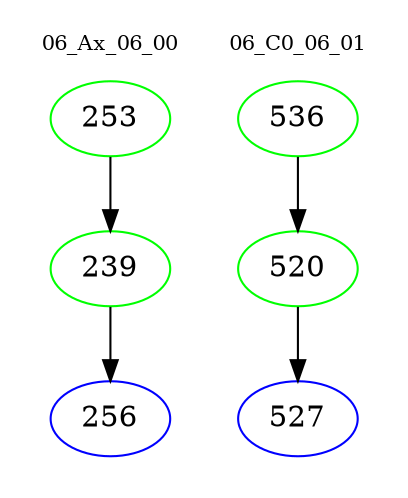 digraph{
subgraph cluster_0 {
color = white
label = "06_Ax_06_00";
fontsize=10;
T0_253 [label="253", color="green"]
T0_253 -> T0_239 [color="black"]
T0_239 [label="239", color="green"]
T0_239 -> T0_256 [color="black"]
T0_256 [label="256", color="blue"]
}
subgraph cluster_1 {
color = white
label = "06_C0_06_01";
fontsize=10;
T1_536 [label="536", color="green"]
T1_536 -> T1_520 [color="black"]
T1_520 [label="520", color="green"]
T1_520 -> T1_527 [color="black"]
T1_527 [label="527", color="blue"]
}
}
